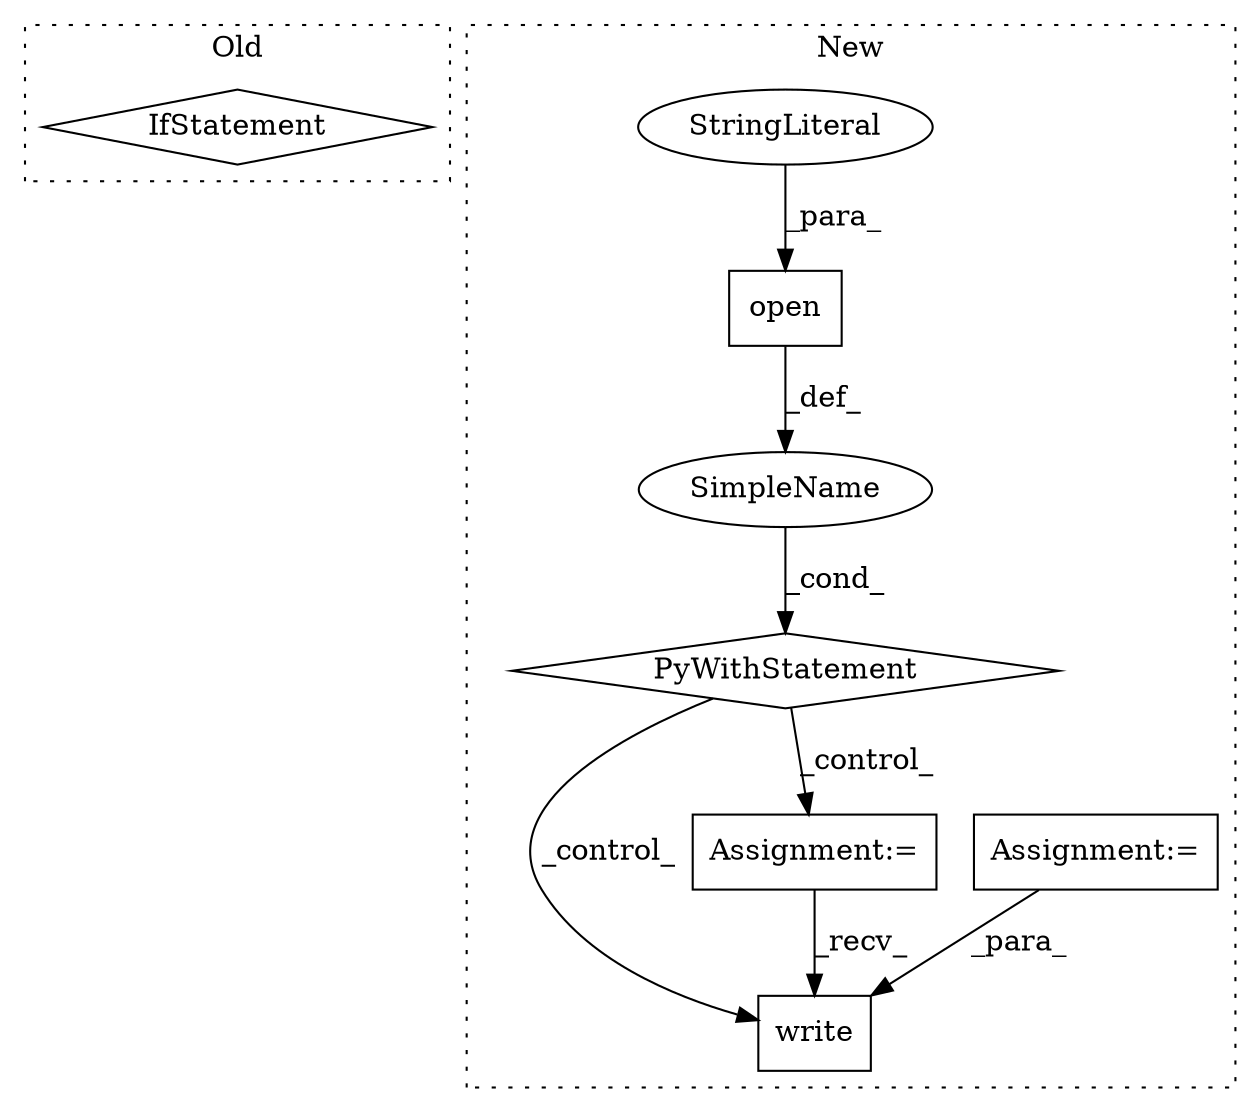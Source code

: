 digraph G {
subgraph cluster0 {
1 [label="IfStatement" a="25" s="6464,6497" l="4,2" shape="diamond"];
label = "Old";
style="dotted";
}
subgraph cluster1 {
2 [label="write" a="32" s="7123,7133" l="6,1" shape="box"];
3 [label="Assignment:=" a="7" s="6936" l="1" shape="box"];
4 [label="Assignment:=" a="7" s="7098" l="4" shape="box"];
5 [label="SimpleName" a="42" s="" l="" shape="ellipse"];
6 [label="PyWithStatement" a="104" s="7000,7054" l="10,2" shape="diamond"];
7 [label="open" a="32" s="7017,7053" l="5,1" shape="box"];
8 [label="StringLiteral" a="45" s="7042" l="3" shape="ellipse"];
label = "New";
style="dotted";
}
3 -> 2 [label="_para_"];
4 -> 2 [label="_recv_"];
5 -> 6 [label="_cond_"];
6 -> 2 [label="_control_"];
6 -> 4 [label="_control_"];
7 -> 5 [label="_def_"];
8 -> 7 [label="_para_"];
}